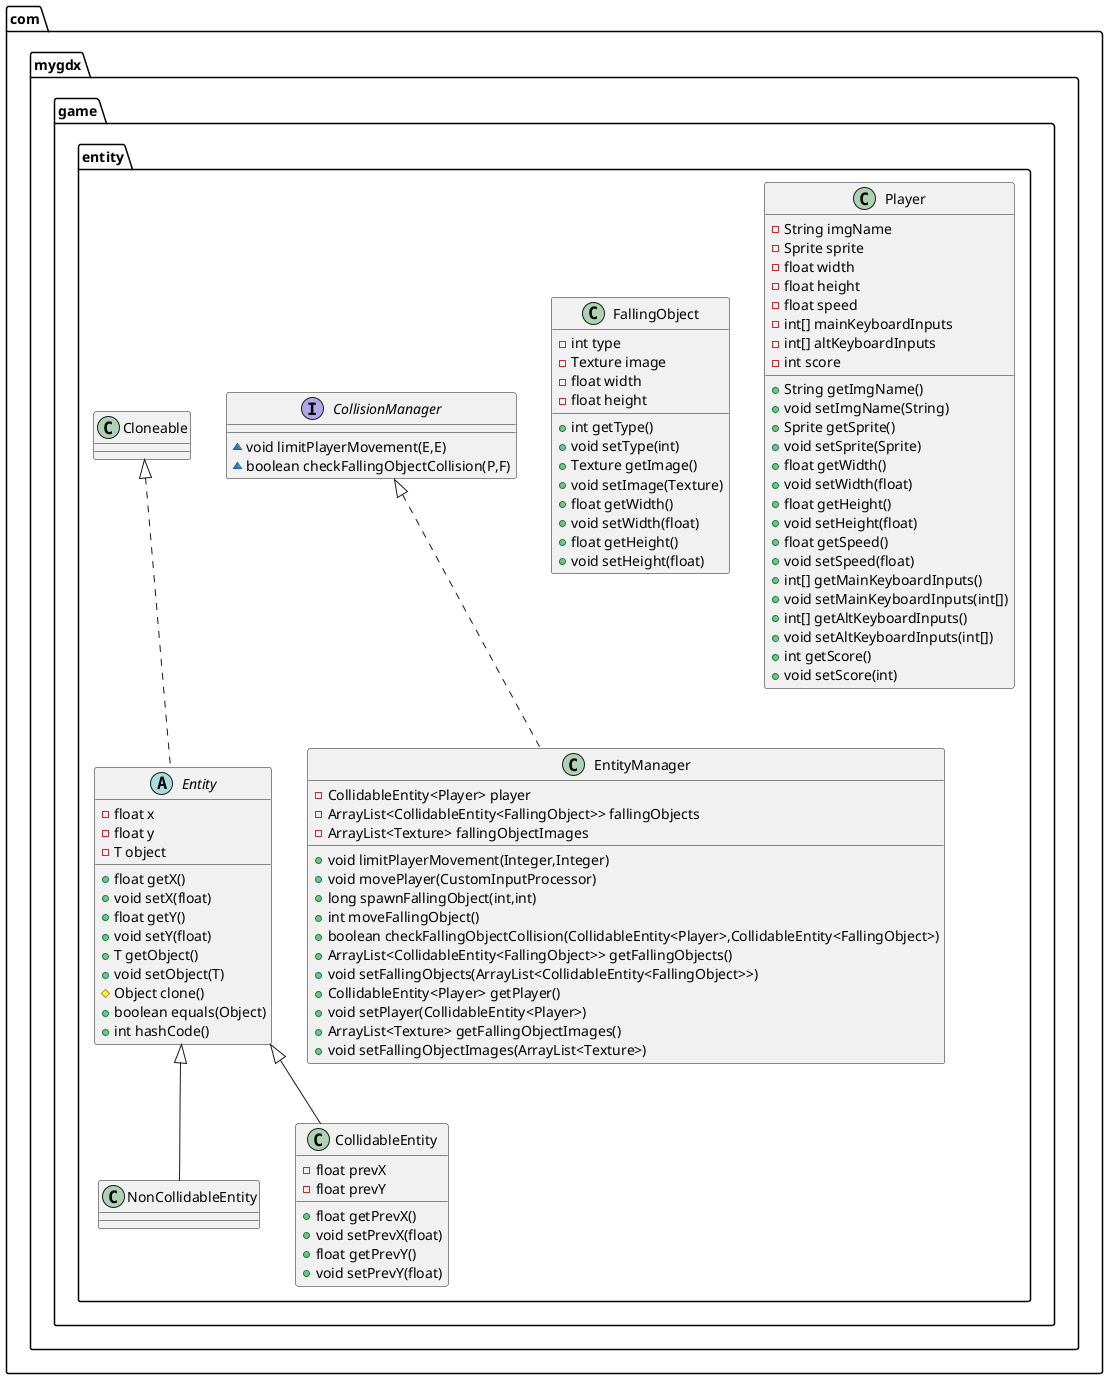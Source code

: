 @startuml
class com.mygdx.game.entity.NonCollidableEntity {
}
class com.mygdx.game.entity.Player {
- String imgName
- Sprite sprite
- float width
- float height
- float speed
- int[] mainKeyboardInputs
- int[] altKeyboardInputs
- int score
+ String getImgName()
+ void setImgName(String)
+ Sprite getSprite()
+ void setSprite(Sprite)
+ float getWidth()
+ void setWidth(float)
+ float getHeight()
+ void setHeight(float)
+ float getSpeed()
+ void setSpeed(float)
+ int[] getMainKeyboardInputs()
+ void setMainKeyboardInputs(int[])
+ int[] getAltKeyboardInputs()
+ void setAltKeyboardInputs(int[])
+ int getScore()
+ void setScore(int)
}
abstract class com.mygdx.game.entity.Entity {
- float x
- float y
- T object
+ float getX()
+ void setX(float)
+ float getY()
+ void setY(float)
+ T getObject()
+ void setObject(T)
# Object clone()
+ boolean equals(Object)
+ int hashCode()
}
class com.mygdx.game.entity.FallingObject {
- int type
- Texture image
- float width
- float height
+ int getType()
+ void setType(int)
+ Texture getImage()
+ void setImage(Texture)
+ float getWidth()
+ void setWidth(float)
+ float getHeight()
+ void setHeight(float)
}
class com.mygdx.game.entity.CollidableEntity {
- float prevX
- float prevY
+ float getPrevX()
+ void setPrevX(float)
+ float getPrevY()
+ void setPrevY(float)
}
class com.mygdx.game.entity.EntityManager {
- CollidableEntity<Player> player
- ArrayList<CollidableEntity<FallingObject>> fallingObjects
- ArrayList<Texture> fallingObjectImages
+ void limitPlayerMovement(Integer,Integer)
+ void movePlayer(CustomInputProcessor)
+ long spawnFallingObject(int,int)
+ int moveFallingObject()
+ boolean checkFallingObjectCollision(CollidableEntity<Player>,CollidableEntity<FallingObject>)
+ ArrayList<CollidableEntity<FallingObject>> getFallingObjects()
+ void setFallingObjects(ArrayList<CollidableEntity<FallingObject>>)
+ CollidableEntity<Player> getPlayer()
+ void setPlayer(CollidableEntity<Player>)
+ ArrayList<Texture> getFallingObjectImages()
+ void setFallingObjectImages(ArrayList<Texture>)
}
interface com.mygdx.game.entity.CollisionManager {
~ void limitPlayerMovement(E,E)
~ boolean checkFallingObjectCollision(P,F)
}


com.mygdx.game.entity.Entity <|-- com.mygdx.game.entity.NonCollidableEntity
com.mygdx.game.entity.Cloneable <|.. com.mygdx.game.entity.Entity
com.mygdx.game.entity.Entity <|-- com.mygdx.game.entity.CollidableEntity
com.mygdx.game.entity.CollisionManager <|.. com.mygdx.game.entity.EntityManager
@enduml